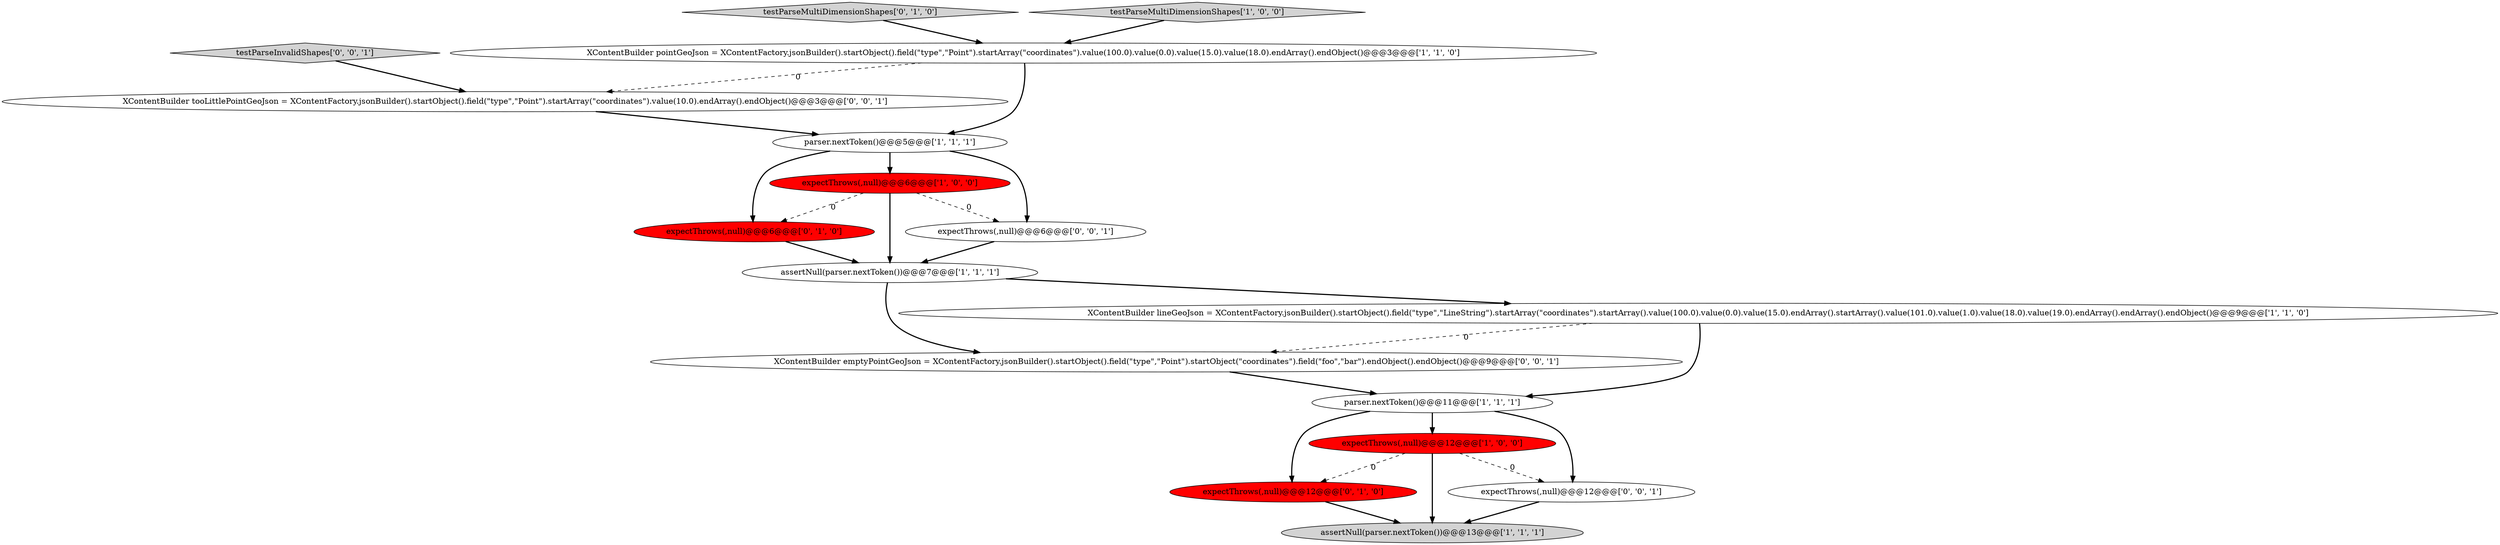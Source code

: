 digraph {
11 [style = filled, label = "expectThrows(,null)@@@6@@@['0', '1', '0']", fillcolor = red, shape = ellipse image = "AAA1AAABBB2BBB"];
4 [style = filled, label = "XContentBuilder pointGeoJson = XContentFactory.jsonBuilder().startObject().field(\"type\",\"Point\").startArray(\"coordinates\").value(100.0).value(0.0).value(15.0).value(18.0).endArray().endObject()@@@3@@@['1', '1', '0']", fillcolor = white, shape = ellipse image = "AAA0AAABBB1BBB"];
15 [style = filled, label = "expectThrows(,null)@@@6@@@['0', '0', '1']", fillcolor = white, shape = ellipse image = "AAA0AAABBB3BBB"];
7 [style = filled, label = "parser.nextToken()@@@11@@@['1', '1', '1']", fillcolor = white, shape = ellipse image = "AAA0AAABBB1BBB"];
9 [style = filled, label = "expectThrows(,null)@@@12@@@['0', '1', '0']", fillcolor = red, shape = ellipse image = "AAA1AAABBB2BBB"];
14 [style = filled, label = "expectThrows(,null)@@@12@@@['0', '0', '1']", fillcolor = white, shape = ellipse image = "AAA0AAABBB3BBB"];
12 [style = filled, label = "XContentBuilder tooLittlePointGeoJson = XContentFactory.jsonBuilder().startObject().field(\"type\",\"Point\").startArray(\"coordinates\").value(10.0).endArray().endObject()@@@3@@@['0', '0', '1']", fillcolor = white, shape = ellipse image = "AAA0AAABBB3BBB"];
8 [style = filled, label = "assertNull(parser.nextToken())@@@13@@@['1', '1', '1']", fillcolor = lightgray, shape = ellipse image = "AAA0AAABBB1BBB"];
13 [style = filled, label = "testParseInvalidShapes['0', '0', '1']", fillcolor = lightgray, shape = diamond image = "AAA0AAABBB3BBB"];
16 [style = filled, label = "XContentBuilder emptyPointGeoJson = XContentFactory.jsonBuilder().startObject().field(\"type\",\"Point\").startObject(\"coordinates\").field(\"foo\",\"bar\").endObject().endObject()@@@9@@@['0', '0', '1']", fillcolor = white, shape = ellipse image = "AAA0AAABBB3BBB"];
1 [style = filled, label = "assertNull(parser.nextToken())@@@7@@@['1', '1', '1']", fillcolor = white, shape = ellipse image = "AAA0AAABBB1BBB"];
6 [style = filled, label = "XContentBuilder lineGeoJson = XContentFactory.jsonBuilder().startObject().field(\"type\",\"LineString\").startArray(\"coordinates\").startArray().value(100.0).value(0.0).value(15.0).endArray().startArray().value(101.0).value(1.0).value(18.0).value(19.0).endArray().endArray().endObject()@@@9@@@['1', '1', '0']", fillcolor = white, shape = ellipse image = "AAA0AAABBB1BBB"];
5 [style = filled, label = "expectThrows(,null)@@@12@@@['1', '0', '0']", fillcolor = red, shape = ellipse image = "AAA1AAABBB1BBB"];
10 [style = filled, label = "testParseMultiDimensionShapes['0', '1', '0']", fillcolor = lightgray, shape = diamond image = "AAA0AAABBB2BBB"];
2 [style = filled, label = "expectThrows(,null)@@@6@@@['1', '0', '0']", fillcolor = red, shape = ellipse image = "AAA1AAABBB1BBB"];
0 [style = filled, label = "parser.nextToken()@@@5@@@['1', '1', '1']", fillcolor = white, shape = ellipse image = "AAA0AAABBB1BBB"];
3 [style = filled, label = "testParseMultiDimensionShapes['1', '0', '0']", fillcolor = lightgray, shape = diamond image = "AAA0AAABBB1BBB"];
5->8 [style = bold, label=""];
5->14 [style = dashed, label="0"];
11->1 [style = bold, label=""];
2->1 [style = bold, label=""];
0->2 [style = bold, label=""];
16->7 [style = bold, label=""];
0->11 [style = bold, label=""];
5->9 [style = dashed, label="0"];
9->8 [style = bold, label=""];
12->0 [style = bold, label=""];
3->4 [style = bold, label=""];
0->15 [style = bold, label=""];
4->0 [style = bold, label=""];
4->12 [style = dashed, label="0"];
7->14 [style = bold, label=""];
2->15 [style = dashed, label="0"];
7->9 [style = bold, label=""];
7->5 [style = bold, label=""];
6->16 [style = dashed, label="0"];
1->6 [style = bold, label=""];
13->12 [style = bold, label=""];
1->16 [style = bold, label=""];
10->4 [style = bold, label=""];
2->11 [style = dashed, label="0"];
14->8 [style = bold, label=""];
6->7 [style = bold, label=""];
15->1 [style = bold, label=""];
}
